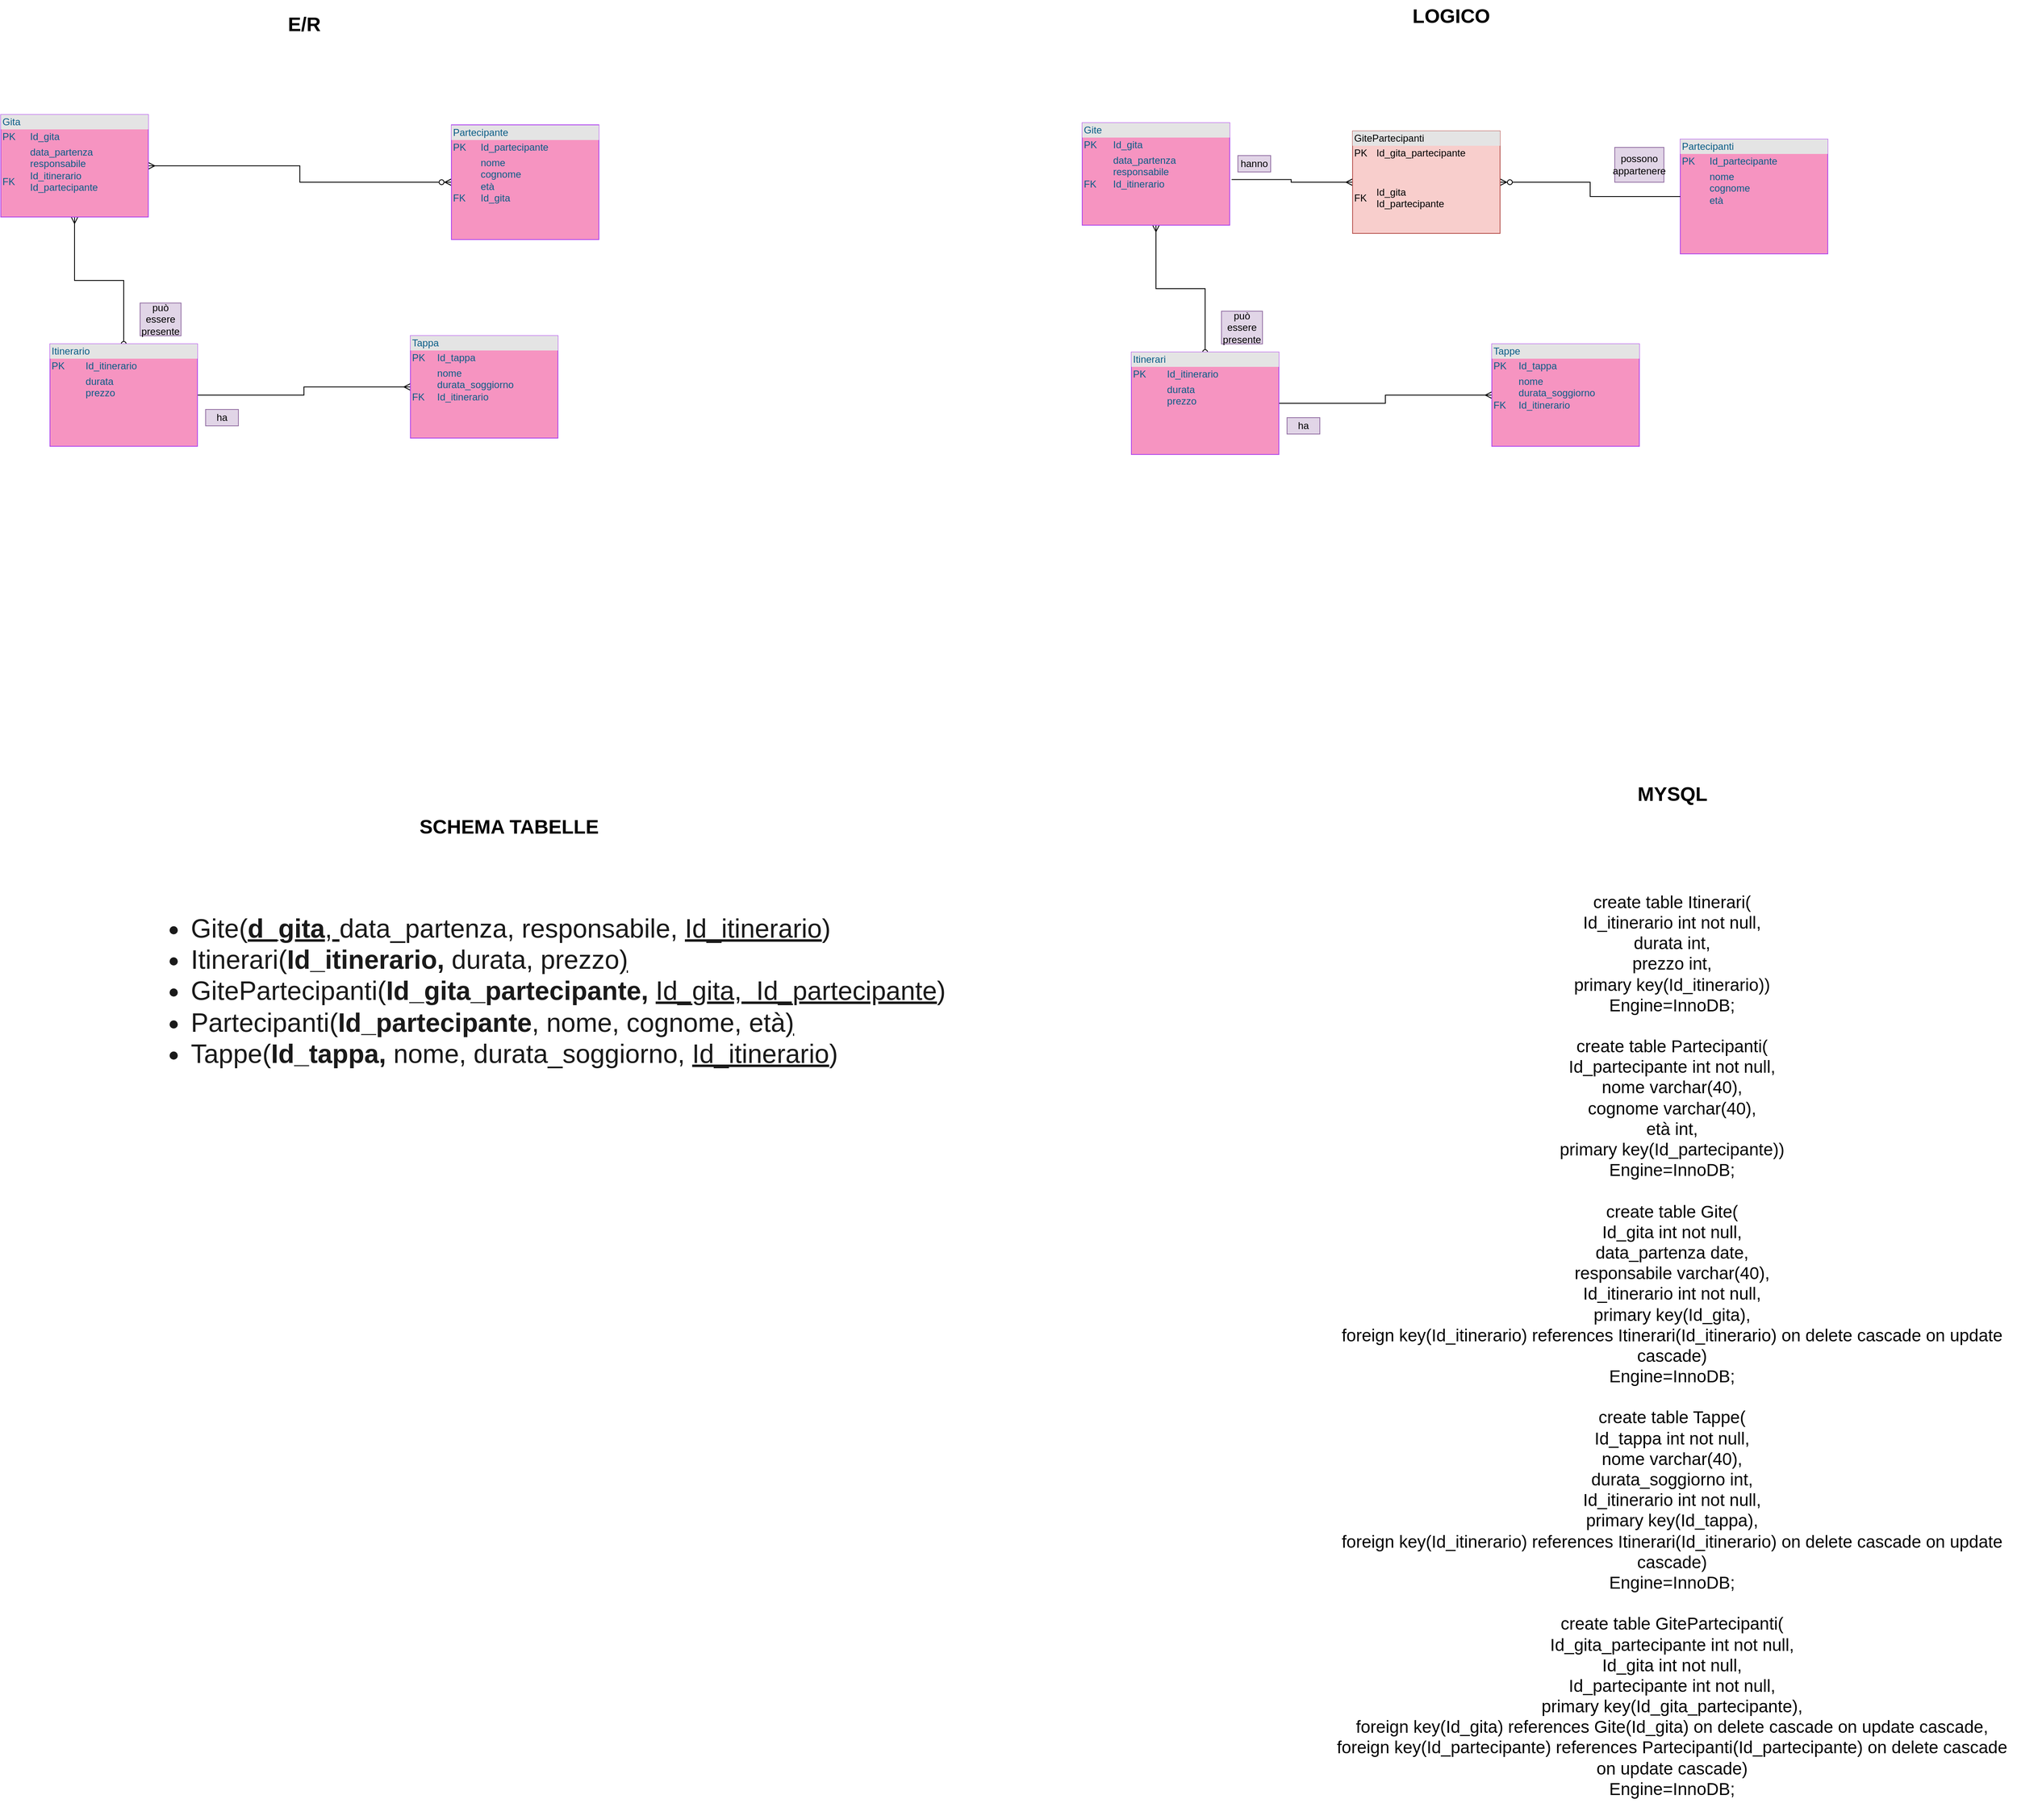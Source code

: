 <mxfile version="13.10.0" type="github">
  <diagram name="Page-1" id="e7e014a7-5840-1c2e-5031-d8a46d1fe8dd">
    <mxGraphModel dx="1113" dy="722" grid="1" gridSize="10" guides="1" tooltips="1" connect="1" arrows="1" fold="1" page="1" pageScale="1" pageWidth="4681" pageHeight="3300" background="#ffffff" math="0" shadow="0">
      <root>
        <mxCell id="0" />
        <mxCell id="1" parent="0" />
        <mxCell id="ZmV35ghbv6C-V_Qf5eGu-45" style="edgeStyle=orthogonalEdgeStyle;rounded=0;orthogonalLoop=1;jettySize=auto;html=1;entryX=0;entryY=0.5;entryDx=0;entryDy=0;endArrow=ERzeroToMany;endFill=1;startArrow=ERmany;startFill=0;" edge="1" parent="1" source="ZmV35ghbv6C-V_Qf5eGu-41" target="ZmV35ghbv6C-V_Qf5eGu-43">
          <mxGeometry relative="1" as="geometry" />
        </mxCell>
        <mxCell id="ZmV35ghbv6C-V_Qf5eGu-46" style="edgeStyle=orthogonalEdgeStyle;rounded=0;orthogonalLoop=1;jettySize=auto;html=1;entryX=0.5;entryY=0;entryDx=0;entryDy=0;endArrow=oval;endFill=0;startArrow=ERmany;startFill=0;" edge="1" parent="1" source="ZmV35ghbv6C-V_Qf5eGu-41" target="ZmV35ghbv6C-V_Qf5eGu-42">
          <mxGeometry relative="1" as="geometry" />
        </mxCell>
        <mxCell id="ZmV35ghbv6C-V_Qf5eGu-41" value="&lt;div style=&quot;box-sizing: border-box ; width: 100% ; background: #e4e4e4 ; padding: 2px&quot;&gt;Gita&amp;nbsp;&lt;/div&gt;&lt;table style=&quot;width: 100% ; font-size: 1em&quot; cellpadding=&quot;2&quot; cellspacing=&quot;0&quot;&gt;&lt;tbody&gt;&lt;tr&gt;&lt;td&gt;PK&lt;/td&gt;&lt;td&gt;Id_gita&lt;br&gt;&lt;/td&gt;&lt;/tr&gt;&lt;tr&gt;&lt;td&gt;FK&lt;/td&gt;&lt;td&gt;data_partenza&lt;br&gt;responsabile&lt;br&gt;Id_itinerario&lt;br&gt;Id_partecipante&lt;br&gt;&lt;br&gt;&lt;br&gt;&lt;/td&gt;&lt;/tr&gt;&lt;tr&gt;&lt;td&gt;&amp;nbsp;&lt;/td&gt;&lt;td&gt;&lt;br&gt;&lt;/td&gt;&lt;/tr&gt;&lt;/tbody&gt;&lt;/table&gt;" style="verticalAlign=top;align=left;overflow=fill;html=1;fillColor=#F694C1;strokeColor=#AF45ED;fontColor=#095C86;" vertex="1" parent="1">
          <mxGeometry x="320" y="310" width="180" height="125" as="geometry" />
        </mxCell>
        <mxCell id="ZmV35ghbv6C-V_Qf5eGu-47" style="edgeStyle=orthogonalEdgeStyle;rounded=0;orthogonalLoop=1;jettySize=auto;html=1;entryX=0;entryY=0.5;entryDx=0;entryDy=0;endArrow=ERmany;endFill=0;" edge="1" parent="1" source="ZmV35ghbv6C-V_Qf5eGu-42" target="ZmV35ghbv6C-V_Qf5eGu-44">
          <mxGeometry relative="1" as="geometry" />
        </mxCell>
        <mxCell id="ZmV35ghbv6C-V_Qf5eGu-42" value="&lt;div style=&quot;box-sizing: border-box ; width: 100% ; background: #e4e4e4 ; padding: 2px&quot;&gt;Itinerario&lt;/div&gt;&lt;table style=&quot;width: 100% ; font-size: 1em&quot; cellpadding=&quot;2&quot; cellspacing=&quot;0&quot;&gt;&lt;tbody&gt;&lt;tr&gt;&lt;td&gt;PK&lt;/td&gt;&lt;td&gt;Id_itinerario&lt;br&gt;&lt;/td&gt;&lt;/tr&gt;&lt;tr&gt;&lt;td&gt;&lt;br&gt;&lt;/td&gt;&lt;td&gt;durata&lt;br&gt;prezzo&lt;br&gt;&lt;br&gt;&lt;br&gt;&lt;/td&gt;&lt;/tr&gt;&lt;tr&gt;&lt;td&gt;&amp;nbsp;&lt;/td&gt;&lt;td&gt;&lt;br&gt;&lt;/td&gt;&lt;/tr&gt;&lt;/tbody&gt;&lt;/table&gt;" style="verticalAlign=top;align=left;overflow=fill;html=1;fillColor=#F694C1;strokeColor=#AF45ED;fontColor=#095C86;" vertex="1" parent="1">
          <mxGeometry x="380" y="590" width="180" height="125" as="geometry" />
        </mxCell>
        <mxCell id="ZmV35ghbv6C-V_Qf5eGu-43" value="&lt;div style=&quot;box-sizing: border-box ; width: 100% ; background: #e4e4e4 ; padding: 2px&quot;&gt;Partecipante&lt;/div&gt;&lt;table style=&quot;width: 100% ; font-size: 1em&quot; cellpadding=&quot;2&quot; cellspacing=&quot;0&quot;&gt;&lt;tbody&gt;&lt;tr&gt;&lt;td&gt;PK&lt;/td&gt;&lt;td&gt;Id_partecipante&lt;br&gt;&lt;/td&gt;&lt;/tr&gt;&lt;tr&gt;&lt;td&gt;FK&lt;/td&gt;&lt;td&gt;nome&lt;br&gt;cognome&lt;br&gt;età&lt;br&gt;Id_gita&lt;br&gt;&lt;br&gt;&lt;br&gt;&lt;br&gt;&lt;/td&gt;&lt;/tr&gt;&lt;tr&gt;&lt;td&gt;&amp;nbsp;&lt;/td&gt;&lt;td&gt;&lt;br&gt;&lt;/td&gt;&lt;/tr&gt;&lt;/tbody&gt;&lt;/table&gt;" style="verticalAlign=top;align=left;overflow=fill;html=1;fillColor=#F694C1;strokeColor=#AF45ED;fontColor=#095C86;" vertex="1" parent="1">
          <mxGeometry x="870" y="322.5" width="180" height="140" as="geometry" />
        </mxCell>
        <mxCell id="ZmV35ghbv6C-V_Qf5eGu-44" value="&lt;div style=&quot;box-sizing: border-box ; width: 100% ; background: #e4e4e4 ; padding: 2px&quot;&gt;Tappa&lt;/div&gt;&lt;table style=&quot;width: 100% ; font-size: 1em&quot; cellpadding=&quot;2&quot; cellspacing=&quot;0&quot;&gt;&lt;tbody&gt;&lt;tr&gt;&lt;td&gt;PK&lt;/td&gt;&lt;td&gt;Id_tappa&lt;br&gt;&lt;/td&gt;&lt;/tr&gt;&lt;tr&gt;&lt;td&gt;&lt;br&gt;FK&lt;/td&gt;&lt;td&gt;nome&lt;br&gt;durata_soggiorno&lt;br&gt;Id_itinerario&lt;br&gt;&lt;br&gt;&lt;/td&gt;&lt;/tr&gt;&lt;tr&gt;&lt;td&gt;&amp;nbsp;&lt;/td&gt;&lt;td&gt;&lt;br&gt;&lt;/td&gt;&lt;/tr&gt;&lt;/tbody&gt;&lt;/table&gt;" style="verticalAlign=top;align=left;overflow=fill;html=1;fillColor=#F694C1;strokeColor=#AF45ED;fontColor=#095C86;" vertex="1" parent="1">
          <mxGeometry x="820" y="580" width="180" height="125" as="geometry" />
        </mxCell>
        <mxCell id="ZmV35ghbv6C-V_Qf5eGu-49" value="può essere presente" style="text;html=1;strokeColor=#9673a6;fillColor=#e1d5e7;align=center;verticalAlign=middle;whiteSpace=wrap;rounded=0;" vertex="1" parent="1">
          <mxGeometry x="490" y="540" width="50" height="40" as="geometry" />
        </mxCell>
        <mxCell id="ZmV35ghbv6C-V_Qf5eGu-50" value="ha" style="text;html=1;strokeColor=#9673a6;fillColor=#e1d5e7;align=center;verticalAlign=middle;whiteSpace=wrap;rounded=0;" vertex="1" parent="1">
          <mxGeometry x="570" y="670" width="40" height="20" as="geometry" />
        </mxCell>
        <mxCell id="ZmV35ghbv6C-V_Qf5eGu-52" style="edgeStyle=orthogonalEdgeStyle;rounded=0;orthogonalLoop=1;jettySize=auto;html=1;entryX=0.5;entryY=0;entryDx=0;entryDy=0;endArrow=oval;endFill=0;startArrow=ERmany;startFill=0;" edge="1" parent="1" source="ZmV35ghbv6C-V_Qf5eGu-53" target="ZmV35ghbv6C-V_Qf5eGu-55">
          <mxGeometry relative="1" as="geometry" />
        </mxCell>
        <mxCell id="ZmV35ghbv6C-V_Qf5eGu-53" value="&lt;div style=&quot;box-sizing: border-box ; width: 100% ; background: #e4e4e4 ; padding: 2px&quot;&gt;Gite&lt;/div&gt;&lt;table style=&quot;width: 100% ; font-size: 1em&quot; cellpadding=&quot;2&quot; cellspacing=&quot;0&quot;&gt;&lt;tbody&gt;&lt;tr&gt;&lt;td&gt;PK&lt;/td&gt;&lt;td&gt;Id_gita&lt;br&gt;&lt;/td&gt;&lt;/tr&gt;&lt;tr&gt;&lt;td&gt;FK&lt;/td&gt;&lt;td&gt;data_partenza&lt;br&gt;responsabile&lt;br&gt;Id_itinerario&lt;br&gt;&lt;br&gt;&lt;br&gt;&lt;/td&gt;&lt;/tr&gt;&lt;tr&gt;&lt;td&gt;&amp;nbsp;&lt;/td&gt;&lt;td&gt;&lt;br&gt;&lt;/td&gt;&lt;/tr&gt;&lt;/tbody&gt;&lt;/table&gt;" style="verticalAlign=top;align=left;overflow=fill;html=1;fillColor=#F694C1;strokeColor=#AF45ED;fontColor=#095C86;" vertex="1" parent="1">
          <mxGeometry x="1640" y="320" width="180" height="125" as="geometry" />
        </mxCell>
        <mxCell id="ZmV35ghbv6C-V_Qf5eGu-54" style="edgeStyle=orthogonalEdgeStyle;rounded=0;orthogonalLoop=1;jettySize=auto;html=1;entryX=0;entryY=0.5;entryDx=0;entryDy=0;endArrow=ERmany;endFill=0;" edge="1" parent="1" source="ZmV35ghbv6C-V_Qf5eGu-55" target="ZmV35ghbv6C-V_Qf5eGu-57">
          <mxGeometry relative="1" as="geometry" />
        </mxCell>
        <mxCell id="ZmV35ghbv6C-V_Qf5eGu-55" value="&lt;div style=&quot;box-sizing: border-box ; width: 100% ; background: #e4e4e4 ; padding: 2px&quot;&gt;Itinerari&lt;/div&gt;&lt;table style=&quot;width: 100% ; font-size: 1em&quot; cellpadding=&quot;2&quot; cellspacing=&quot;0&quot;&gt;&lt;tbody&gt;&lt;tr&gt;&lt;td&gt;PK&lt;/td&gt;&lt;td&gt;Id_itinerario&lt;br&gt;&lt;/td&gt;&lt;/tr&gt;&lt;tr&gt;&lt;td&gt;&lt;br&gt;&lt;/td&gt;&lt;td&gt;durata&lt;br&gt;prezzo&lt;br&gt;&lt;br&gt;&lt;br&gt;&lt;/td&gt;&lt;/tr&gt;&lt;tr&gt;&lt;td&gt;&amp;nbsp;&lt;/td&gt;&lt;td&gt;&lt;br&gt;&lt;/td&gt;&lt;/tr&gt;&lt;/tbody&gt;&lt;/table&gt;" style="verticalAlign=top;align=left;overflow=fill;html=1;fillColor=#F694C1;strokeColor=#AF45ED;fontColor=#095C86;" vertex="1" parent="1">
          <mxGeometry x="1700" y="600" width="180" height="125" as="geometry" />
        </mxCell>
        <mxCell id="ZmV35ghbv6C-V_Qf5eGu-56" value="&lt;div style=&quot;box-sizing: border-box ; width: 100% ; background: #e4e4e4 ; padding: 2px&quot;&gt;Partecipanti&lt;/div&gt;&lt;table style=&quot;width: 100% ; font-size: 1em&quot; cellpadding=&quot;2&quot; cellspacing=&quot;0&quot;&gt;&lt;tbody&gt;&lt;tr&gt;&lt;td&gt;PK&lt;/td&gt;&lt;td&gt;Id_partecipante&lt;br&gt;&lt;/td&gt;&lt;/tr&gt;&lt;tr&gt;&lt;td&gt;&lt;br&gt;&lt;/td&gt;&lt;td&gt;nome&lt;br&gt;cognome&lt;br&gt;età&lt;br&gt;&lt;br&gt;&lt;br&gt;&lt;br&gt;&lt;br&gt;&lt;/td&gt;&lt;/tr&gt;&lt;tr&gt;&lt;td&gt;&amp;nbsp;&lt;/td&gt;&lt;td&gt;&lt;br&gt;&lt;/td&gt;&lt;/tr&gt;&lt;/tbody&gt;&lt;/table&gt;" style="verticalAlign=top;align=left;overflow=fill;html=1;fillColor=#F694C1;strokeColor=#AF45ED;fontColor=#095C86;" vertex="1" parent="1">
          <mxGeometry x="2370" y="340" width="180" height="140" as="geometry" />
        </mxCell>
        <mxCell id="ZmV35ghbv6C-V_Qf5eGu-57" value="&lt;div style=&quot;box-sizing: border-box ; width: 100% ; background: #e4e4e4 ; padding: 2px&quot;&gt;Tappe&lt;/div&gt;&lt;table style=&quot;width: 100% ; font-size: 1em&quot; cellpadding=&quot;2&quot; cellspacing=&quot;0&quot;&gt;&lt;tbody&gt;&lt;tr&gt;&lt;td&gt;PK&lt;/td&gt;&lt;td&gt;Id_tappa&lt;br&gt;&lt;/td&gt;&lt;/tr&gt;&lt;tr&gt;&lt;td&gt;&lt;br&gt;FK&lt;/td&gt;&lt;td&gt;nome&lt;br&gt;durata_soggiorno&lt;br&gt;Id_itinerario&lt;br&gt;&lt;br&gt;&lt;/td&gt;&lt;/tr&gt;&lt;tr&gt;&lt;td&gt;&amp;nbsp;&lt;/td&gt;&lt;td&gt;&lt;br&gt;&lt;/td&gt;&lt;/tr&gt;&lt;/tbody&gt;&lt;/table&gt;" style="verticalAlign=top;align=left;overflow=fill;html=1;fillColor=#F694C1;strokeColor=#AF45ED;fontColor=#095C86;" vertex="1" parent="1">
          <mxGeometry x="2140" y="590" width="180" height="125" as="geometry" />
        </mxCell>
        <mxCell id="ZmV35ghbv6C-V_Qf5eGu-60" value="ha" style="text;html=1;strokeColor=#9673a6;fillColor=#e1d5e7;align=center;verticalAlign=middle;whiteSpace=wrap;rounded=0;" vertex="1" parent="1">
          <mxGeometry x="1890" y="680" width="40" height="20" as="geometry" />
        </mxCell>
        <mxCell id="ZmV35ghbv6C-V_Qf5eGu-63" style="edgeStyle=orthogonalEdgeStyle;rounded=0;orthogonalLoop=1;jettySize=auto;html=1;entryX=1.013;entryY=0.554;entryDx=0;entryDy=0;entryPerimeter=0;startArrow=ERmany;startFill=0;endArrow=none;endFill=0;" edge="1" parent="1" source="ZmV35ghbv6C-V_Qf5eGu-61" target="ZmV35ghbv6C-V_Qf5eGu-53">
          <mxGeometry relative="1" as="geometry" />
        </mxCell>
        <mxCell id="ZmV35ghbv6C-V_Qf5eGu-64" style="edgeStyle=orthogonalEdgeStyle;rounded=0;orthogonalLoop=1;jettySize=auto;html=1;entryX=0;entryY=0.5;entryDx=0;entryDy=0;startArrow=ERzeroToMany;startFill=1;endArrow=none;endFill=0;" edge="1" parent="1" source="ZmV35ghbv6C-V_Qf5eGu-61" target="ZmV35ghbv6C-V_Qf5eGu-56">
          <mxGeometry relative="1" as="geometry" />
        </mxCell>
        <mxCell id="ZmV35ghbv6C-V_Qf5eGu-61" value="&lt;div style=&quot;box-sizing: border-box ; width: 100% ; background: #e4e4e4 ; padding: 2px&quot;&gt;GitePartecipanti&lt;/div&gt;&lt;table style=&quot;width: 100% ; font-size: 1em&quot; cellpadding=&quot;2&quot; cellspacing=&quot;0&quot;&gt;&lt;tbody&gt;&lt;tr&gt;&lt;td&gt;PK&lt;/td&gt;&lt;td&gt;Id_gita_partecipante&lt;br&gt;&lt;/td&gt;&lt;/tr&gt;&lt;tr&gt;&lt;td&gt;FK&lt;/td&gt;&lt;td&gt;&lt;br&gt;&lt;br&gt;Id_gita&lt;br&gt;Id_partecipante&lt;br&gt;&lt;br&gt;&lt;br&gt;&lt;/td&gt;&lt;/tr&gt;&lt;tr&gt;&lt;td&gt;&amp;nbsp;&lt;/td&gt;&lt;td&gt;&lt;br&gt;&lt;/td&gt;&lt;/tr&gt;&lt;/tbody&gt;&lt;/table&gt;" style="verticalAlign=top;align=left;overflow=fill;html=1;fillColor=#f8cecc;strokeColor=#b85450;" vertex="1" parent="1">
          <mxGeometry x="1970" y="330" width="180" height="125" as="geometry" />
        </mxCell>
        <mxCell id="ZmV35ghbv6C-V_Qf5eGu-67" value="può essere presente" style="text;html=1;strokeColor=#9673a6;fillColor=#e1d5e7;align=center;verticalAlign=middle;whiteSpace=wrap;rounded=0;" vertex="1" parent="1">
          <mxGeometry x="1810" y="550" width="50" height="40" as="geometry" />
        </mxCell>
        <mxCell id="ZmV35ghbv6C-V_Qf5eGu-68" value="hanno" style="text;html=1;strokeColor=#9673a6;fillColor=#e1d5e7;align=center;verticalAlign=middle;whiteSpace=wrap;rounded=0;" vertex="1" parent="1">
          <mxGeometry x="1830" y="360" width="40" height="20" as="geometry" />
        </mxCell>
        <mxCell id="ZmV35ghbv6C-V_Qf5eGu-70" value="possono appartenere" style="text;html=1;strokeColor=#9673a6;fillColor=#e1d5e7;align=center;verticalAlign=middle;whiteSpace=wrap;rounded=0;" vertex="1" parent="1">
          <mxGeometry x="2290" y="350" width="60" height="42.5" as="geometry" />
        </mxCell>
        <mxCell id="ZmV35ghbv6C-V_Qf5eGu-71" value="SCHEMA TABELLE" style="text;strokeColor=none;fillColor=none;html=1;fontSize=24;fontStyle=1;verticalAlign=middle;align=center;rounded=0;sketch=0;" vertex="1" parent="1">
          <mxGeometry x="890" y="1160" width="100" height="40" as="geometry" />
        </mxCell>
        <mxCell id="ZmV35ghbv6C-V_Qf5eGu-72" value="E/R" style="text;strokeColor=none;fillColor=none;html=1;fontSize=24;fontStyle=1;verticalAlign=middle;align=center;rounded=0;sketch=0;" vertex="1" parent="1">
          <mxGeometry x="640" y="180" width="100" height="40" as="geometry" />
        </mxCell>
        <mxCell id="ZmV35ghbv6C-V_Qf5eGu-73" value="LOGICO" style="text;strokeColor=none;fillColor=none;html=1;fontSize=24;fontStyle=1;verticalAlign=middle;align=center;rounded=0;sketch=0;" vertex="1" parent="1">
          <mxGeometry x="2040" y="170" width="100" height="40" as="geometry" />
        </mxCell>
        <mxCell id="ZmV35ghbv6C-V_Qf5eGu-74" value="&lt;ul style=&quot;font-size: 32px&quot;&gt;&lt;li style=&quot;font-size: 32px&quot;&gt;Gite(&lt;u&gt;&lt;b&gt;d_gita&lt;/b&gt;,&amp;nbsp;&lt;/u&gt;data_partenza, responsabile,&amp;nbsp;&lt;u&gt;Id_itinerario&lt;/u&gt;)&lt;/li&gt;&lt;li style=&quot;font-size: 32px&quot;&gt;Itinerari(&lt;b&gt;Id_itinerario,&amp;nbsp;&lt;/b&gt;durata, prezzo&lt;u&gt;)&lt;/u&gt;&lt;/li&gt;&lt;li style=&quot;font-size: 32px&quot;&gt;GitePartecipanti(&lt;b&gt;Id_gita_partecipante,&lt;/b&gt; &lt;u&gt;Id_gita,&amp;nbsp; Id_partecipante&lt;/u&gt;)&lt;/li&gt;&lt;li style=&quot;font-size: 32px&quot;&gt;Partecipanti(&lt;b&gt;Id_partecipante&lt;/b&gt;&lt;u&gt;,&lt;/u&gt;&amp;nbsp;nome, cognome, età&lt;u&gt;)&lt;/u&gt;&lt;/li&gt;&lt;li style=&quot;font-size: 32px&quot;&gt;Tappe(&lt;b&gt;Id_tappa, &lt;/b&gt;nome, durata_soggiorno, &lt;u&gt;Id_itinerario&lt;/u&gt;)&lt;/li&gt;&lt;/ul&gt;" style="text;strokeColor=none;fillColor=none;html=1;whiteSpace=wrap;verticalAlign=middle;overflow=hidden;rounded=0;sketch=0;fontColor=#1A1A1A;fontSize=32;" vertex="1" parent="1">
          <mxGeometry x="510" y="1240" width="1320" height="280" as="geometry" />
        </mxCell>
        <mxCell id="ZmV35ghbv6C-V_Qf5eGu-75" value="MYSQL" style="text;strokeColor=none;fillColor=none;html=1;fontSize=24;fontStyle=1;verticalAlign=middle;align=center;rounded=0;sketch=0;" vertex="1" parent="1">
          <mxGeometry x="2125" y="1120" width="470" height="40" as="geometry" />
        </mxCell>
        <mxCell id="ZmV35ghbv6C-V_Qf5eGu-76" value="create table Itinerari&lt;font style=&quot;font-size: 21px;&quot;&gt;(&lt;br style=&quot;font-size: 21px;&quot;&gt;Id_itinerario int not null,&lt;br style=&quot;font-size: 21px;&quot;&gt;durata int,&lt;br style=&quot;font-size: 21px;&quot;&gt;prezzo int,&lt;br style=&quot;font-size: 21px;&quot;&gt;primary key(Id_itinerario))&lt;br style=&quot;font-size: 21px;&quot;&gt;Engine=InnoDB;&lt;br style=&quot;font-size: 21px;&quot;&gt;&lt;br style=&quot;font-size: 21px;&quot;&gt;create table Partecipanti(&lt;br style=&quot;font-size: 21px;&quot;&gt;Id_partecipante int not null,&lt;br style=&quot;font-size: 21px;&quot;&gt;nome varchar(40),&lt;br style=&quot;font-size: 21px;&quot;&gt;cognome varchar(40),&lt;br style=&quot;font-size: 21px;&quot;&gt;età int,&lt;br style=&quot;font-size: 21px;&quot;&gt;primary key(Id_partecipante))&lt;br style=&quot;font-size: 21px;&quot;&gt;Engine=InnoDB;&lt;br style=&quot;font-size: 21px;&quot;&gt;&lt;br style=&quot;font-size: 21px;&quot;&gt;create table Gite(&lt;br style=&quot;font-size: 21px;&quot;&gt;Id_gita int not null,&lt;br style=&quot;font-size: 21px;&quot;&gt;data_partenza date,&lt;br style=&quot;font-size: 21px;&quot;&gt;responsabile varchar(40),&lt;br style=&quot;font-size: 21px;&quot;&gt;Id_itinerario int not null,&lt;br style=&quot;font-size: 21px;&quot;&gt;primary key(Id_gita),&lt;br style=&quot;font-size: 21px;&quot;&gt;foreign key(Id_itinerario) references Itinerari(Id_itinerario) on delete cascade on update cascade)&lt;br style=&quot;font-size: 21px;&quot;&gt;Engine=InnoDB;&lt;br style=&quot;font-size: 21px;&quot;&gt;&lt;br style=&quot;font-size: 21px;&quot;&gt;&lt;/font&gt;&lt;span style=&quot;font-size: 21px;&quot;&gt;create table Tappe(&lt;/span&gt;&lt;br style=&quot;font-size: 21px;&quot;&gt;&lt;span style=&quot;font-size: 21px;&quot;&gt;Id_tappa int not null,&lt;/span&gt;&lt;br style=&quot;font-size: 21px;&quot;&gt;&lt;span style=&quot;font-size: 21px;&quot;&gt;nome varchar(40),&lt;/span&gt;&lt;br style=&quot;font-size: 21px;&quot;&gt;&lt;span style=&quot;font-size: 21px;&quot;&gt;durata_soggiorno int,&lt;/span&gt;&lt;br style=&quot;font-size: 21px;&quot;&gt;&lt;span style=&quot;font-size: 21px;&quot;&gt;Id_itinerario int not null,&lt;/span&gt;&lt;br style=&quot;font-size: 21px;&quot;&gt;&lt;span style=&quot;font-size: 21px;&quot;&gt;primary key(Id_tappa),&lt;/span&gt;&lt;br style=&quot;font-size: 21px;&quot;&gt;&lt;span style=&quot;font-size: 21px;&quot;&gt;foreign key(Id_itinerario) references Itinerari(Id_itinerario) on delete cascade on update cascade)&lt;/span&gt;&lt;br style=&quot;font-size: 21px;&quot;&gt;&lt;span style=&quot;font-size: 21px;&quot;&gt;Engine=InnoDB;&lt;br style=&quot;font-size: 21px;&quot;&gt;&lt;/span&gt;&lt;br style=&quot;font-size: 21px;&quot;&gt;&lt;span style=&quot;font-size: 21px;&quot;&gt;create table GitePartecipanti(&lt;/span&gt;&lt;br style=&quot;font-size: 21px;&quot;&gt;&lt;span style=&quot;font-size: 21px;&quot;&gt;Id_gita_partecipante int not null,&lt;/span&gt;&lt;br style=&quot;font-size: 21px;&quot;&gt;&lt;font style=&quot;font-size: 21px;&quot;&gt;Id_gita int not null,&lt;/font&gt;&lt;br style=&quot;font-size: 21px;&quot;&gt;&lt;span style=&quot;font-size: 21px;&quot;&gt;Id_partecipante int not null,&lt;/span&gt;&lt;br style=&quot;font-size: 21px;&quot;&gt;&lt;span style=&quot;font-size: 21px;&quot;&gt;primary key(Id_gita_partecipante),&lt;/span&gt;&lt;br style=&quot;font-size: 21px;&quot;&gt;&lt;span style=&quot;font-size: 21px;&quot;&gt;foreign key(Id_gita) references Gite(Id_gita) on delete cascade on update cascade,&lt;br style=&quot;font-size: 21px;&quot;&gt;&lt;/span&gt;&lt;span style=&quot;font-size: 21px;&quot;&gt;foreign key(Id_partecipante) references Partecipanti(Id_partecipante) on delete cascade on update cascade)&lt;/span&gt;&lt;br style=&quot;font-size: 21px;&quot;&gt;&lt;span style=&quot;font-size: 21px;&quot;&gt;Engine=InnoDB;&lt;/span&gt;&lt;br style=&quot;font-size: 21px;&quot;&gt;&lt;font style=&quot;font-size: 21px;&quot;&gt;&lt;br style=&quot;font-size: 21px;&quot;&gt;&lt;/font&gt;" style="text;html=1;strokeColor=none;fillColor=none;align=center;verticalAlign=middle;whiteSpace=wrap;rounded=0;fontSize=21;" vertex="1" parent="1">
          <mxGeometry x="1940" y="1770" width="840" height="110" as="geometry" />
        </mxCell>
      </root>
    </mxGraphModel>
  </diagram>
</mxfile>
